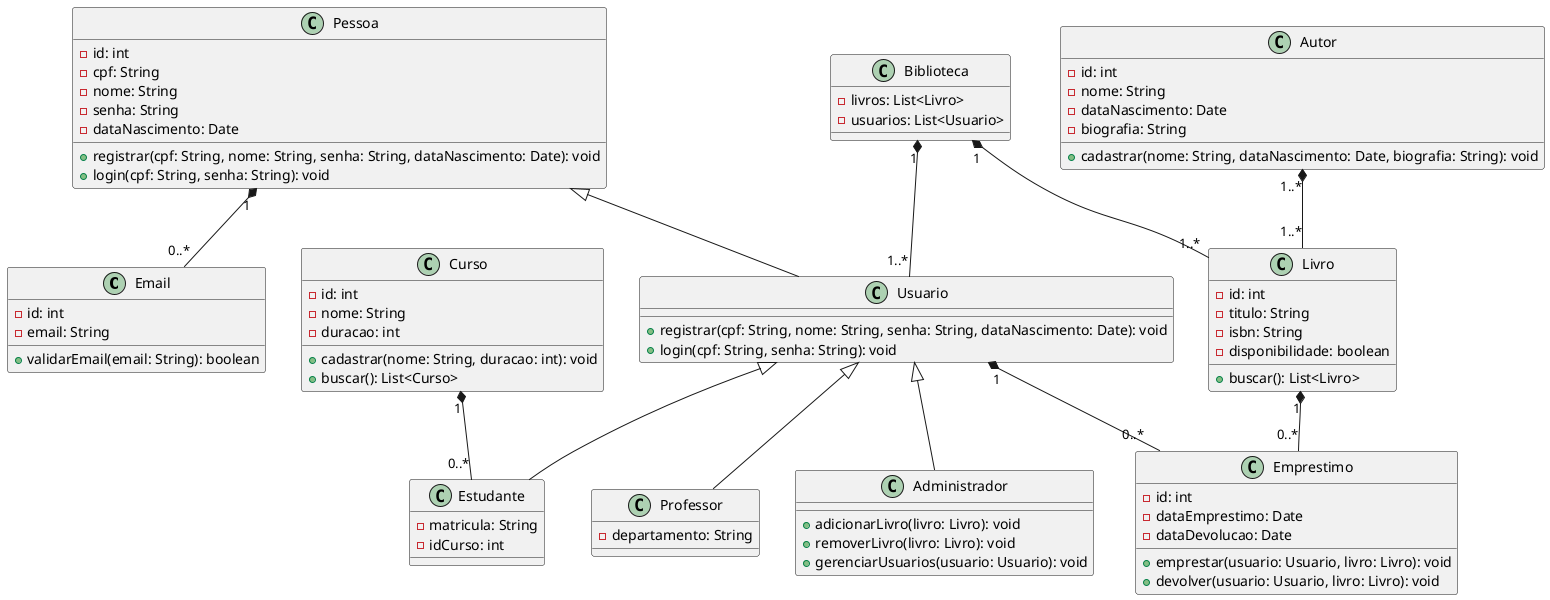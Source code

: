 @startuml Biblioteca

class Email {
  - id: int
  - email: String
  + validarEmail(email: String): boolean
}

class Pessoa {
  - id: int
  - cpf: String
  - nome: String
  - senha: String
  - dataNascimento: Date
  + registrar(cpf: String, nome: String, senha: String, dataNascimento: Date): void
  + login(cpf: String, senha: String): void
}

class Usuario extends Pessoa {
  + registrar(cpf: String, nome: String, senha: String, dataNascimento: Date): void
  + login(cpf: String, senha: String): void
}

class Curso {
  - id: int
  - nome: String
  - duracao: int
  + cadastrar(nome: String, duracao: int): void
  + buscar(): List<Curso>
}

class Estudante extends Usuario {
  - matricula: String
  - idCurso: int
}

class Professor extends Usuario {
  - departamento: String
}

class Autor {
  - id: int
  - nome: String
  - dataNascimento: Date
  - biografia: String
  + cadastrar(nome: String, dataNascimento: Date, biografia: String): void
}

class Livro {
  - id: int
  - titulo: String
  - isbn: String
  - disponibilidade: boolean
  + buscar(): List<Livro>
}

class Emprestimo {
  - id: int
  - dataEmprestimo: Date
  - dataDevolucao: Date
  + emprestar(usuario: Usuario, livro: Livro): void
  + devolver(usuario: Usuario, livro: Livro): void
}

class Administrador extends Usuario {
  + adicionarLivro(livro: Livro): void
  + removerLivro(livro: Livro): void
  + gerenciarUsuarios(usuario: Usuario): void
}

class Biblioteca {
  - livros: List<Livro>
  - usuarios: List<Usuario>
}

Pessoa "1" *-- "0..*" Email

Livro "1" *-- "0..*" Emprestimo
Usuario "1" *-- "0..*" Emprestimo

Biblioteca "1" *-- "1..*" Livro
Biblioteca "1" *-- "1..*" Usuario

Curso "1" *-- "0..*" Estudante

Autor "1..*" *-- "1..*" Livro

@enduml
